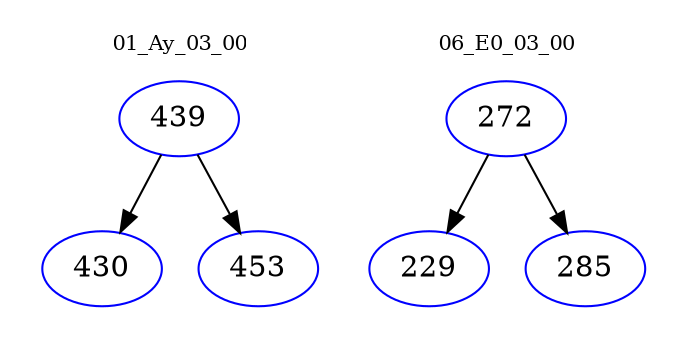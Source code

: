 digraph{
subgraph cluster_0 {
color = white
label = "01_Ay_03_00";
fontsize=10;
T0_439 [label="439", color="blue"]
T0_439 -> T0_430 [color="black"]
T0_430 [label="430", color="blue"]
T0_439 -> T0_453 [color="black"]
T0_453 [label="453", color="blue"]
}
subgraph cluster_1 {
color = white
label = "06_E0_03_00";
fontsize=10;
T1_272 [label="272", color="blue"]
T1_272 -> T1_229 [color="black"]
T1_229 [label="229", color="blue"]
T1_272 -> T1_285 [color="black"]
T1_285 [label="285", color="blue"]
}
}
